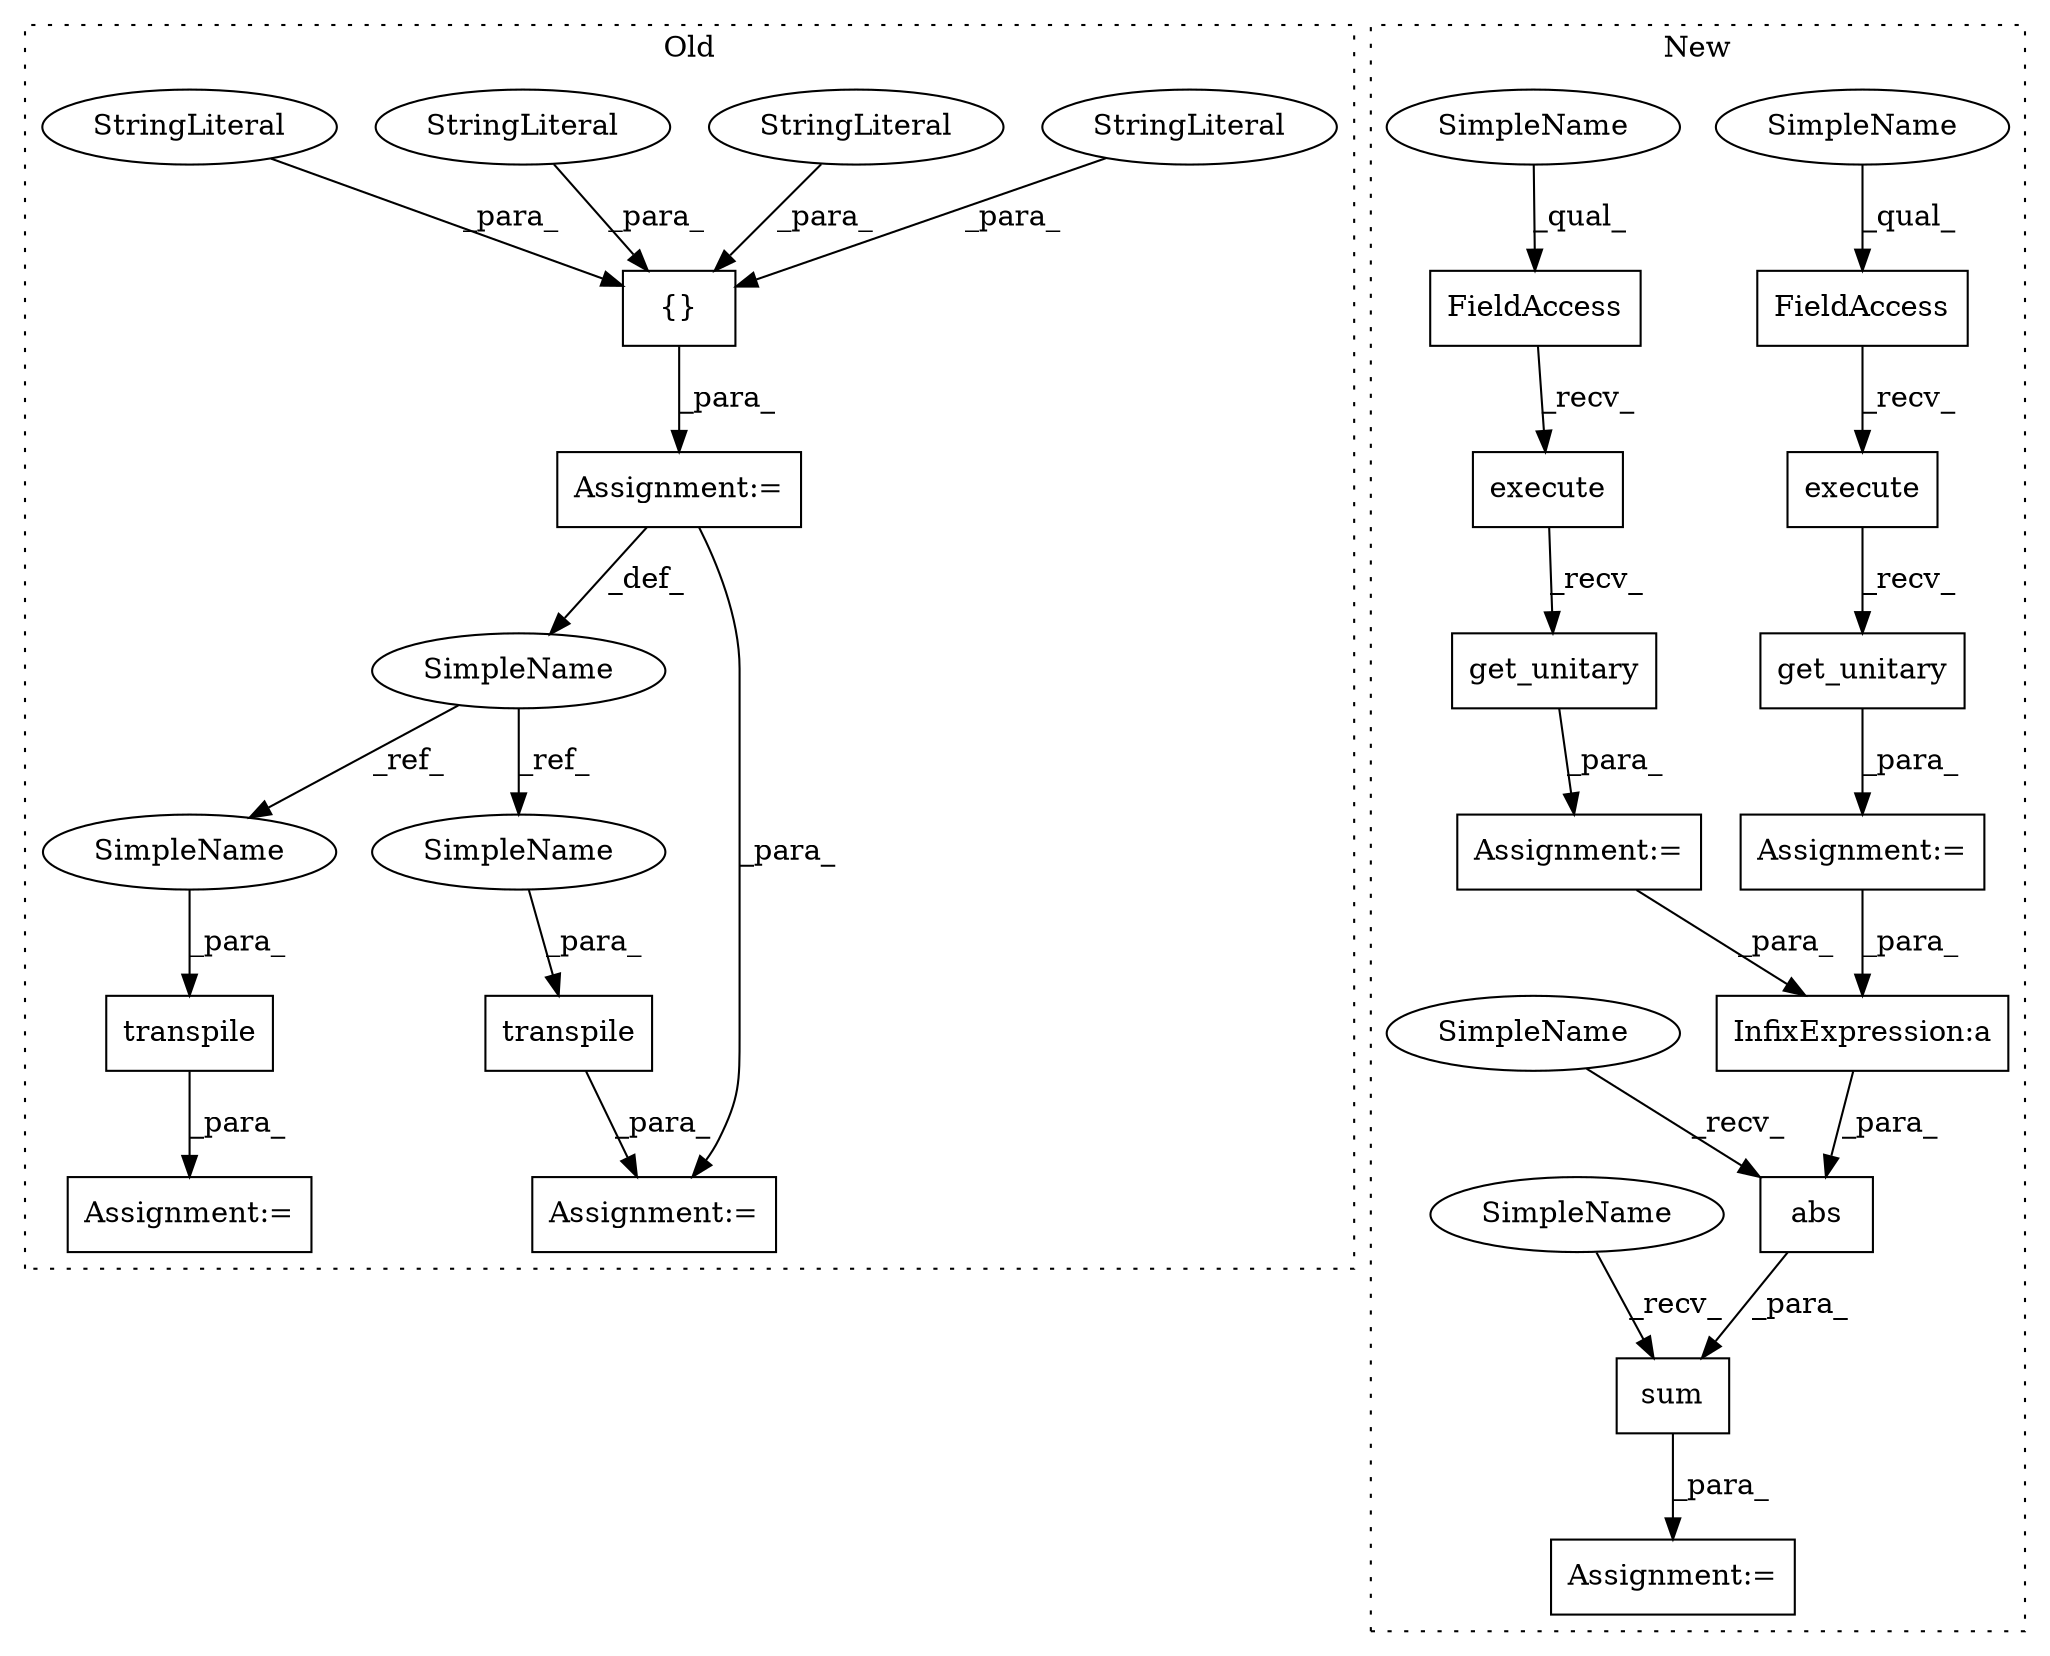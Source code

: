 digraph G {
subgraph cluster0 {
1 [label="{}" a="4" s="8672,8692" l="1,1" shape="box"];
3 [label="Assignment:=" a="7" s="10013" l="1" shape="box"];
5 [label="Assignment:=" a="7" s="8659" l="1" shape="box"];
7 [label="StringLiteral" a="45" s="8678" l="4" shape="ellipse"];
16 [label="transpile" a="32" s="10014,10042" l="10,1" shape="box"];
17 [label="SimpleName" a="42" s="8648" l="11" shape="ellipse"];
18 [label="transpile" a="32" s="9955,9985" l="10,1" shape="box"];
20 [label="StringLiteral" a="45" s="8673" l="4" shape="ellipse"];
21 [label="StringLiteral" a="45" s="8683" l="4" shape="ellipse"];
22 [label="StringLiteral" a="45" s="8688" l="4" shape="ellipse"];
23 [label="Assignment:=" a="7" s="9954" l="1" shape="box"];
28 [label="SimpleName" a="42" s="9974" l="11" shape="ellipse"];
29 [label="SimpleName" a="42" s="10031" l="11" shape="ellipse"];
label = "Old";
style="dotted";
}
subgraph cluster1 {
2 [label="execute" a="32" s="9862,9878" l="8,1" shape="box"];
4 [label="Assignment:=" a="7" s="9975" l="1" shape="box"];
6 [label="Assignment:=" a="7" s="9917" l="1" shape="box"];
8 [label="Assignment:=" a="7" s="9847" l="1" shape="box"];
9 [label="get_unitary" a="32" s="9880" l="13" shape="box"];
10 [label="InfixExpression:a" a="27" s="10010" l="3" shape="box"];
11 [label="get_unitary" a="32" s="9948" l="13" shape="box"];
12 [label="sum" a="32" s="9982,10030" l="4,1" shape="box"];
13 [label="abs" a="32" s="9992,10029" l="4,1" shape="box"];
14 [label="FieldAccess" a="22" s="9848" l="13" shape="box"];
15 [label="FieldAccess" a="22" s="9918" l="13" shape="box"];
19 [label="execute" a="32" s="9932,9946" l="8,1" shape="box"];
24 [label="SimpleName" a="42" s="9848" l="4" shape="ellipse"];
25 [label="SimpleName" a="42" s="9918" l="4" shape="ellipse"];
26 [label="SimpleName" a="42" s="9986" l="5" shape="ellipse"];
27 [label="SimpleName" a="42" s="9976" l="5" shape="ellipse"];
label = "New";
style="dotted";
}
1 -> 5 [label="_para_"];
2 -> 9 [label="_recv_"];
5 -> 17 [label="_def_"];
5 -> 23 [label="_para_"];
6 -> 10 [label="_para_"];
7 -> 1 [label="_para_"];
8 -> 10 [label="_para_"];
9 -> 8 [label="_para_"];
10 -> 13 [label="_para_"];
11 -> 6 [label="_para_"];
12 -> 4 [label="_para_"];
13 -> 12 [label="_para_"];
14 -> 2 [label="_recv_"];
15 -> 19 [label="_recv_"];
16 -> 3 [label="_para_"];
17 -> 29 [label="_ref_"];
17 -> 28 [label="_ref_"];
18 -> 23 [label="_para_"];
19 -> 11 [label="_recv_"];
20 -> 1 [label="_para_"];
21 -> 1 [label="_para_"];
22 -> 1 [label="_para_"];
24 -> 14 [label="_qual_"];
25 -> 15 [label="_qual_"];
26 -> 13 [label="_recv_"];
27 -> 12 [label="_recv_"];
28 -> 18 [label="_para_"];
29 -> 16 [label="_para_"];
}